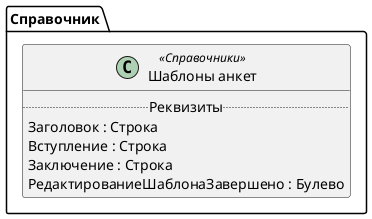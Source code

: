 ﻿@startuml ШаблоныАнкет
'!include templates.wsd
'..\include templates.wsd
class Справочник.ШаблоныАнкет as "Шаблоны анкет" <<Справочники>>
{
..Реквизиты..
Заголовок : Строка
Вступление : Строка
Заключение : Строка
РедактированиеШаблонаЗавершено : Булево
}
@enduml
